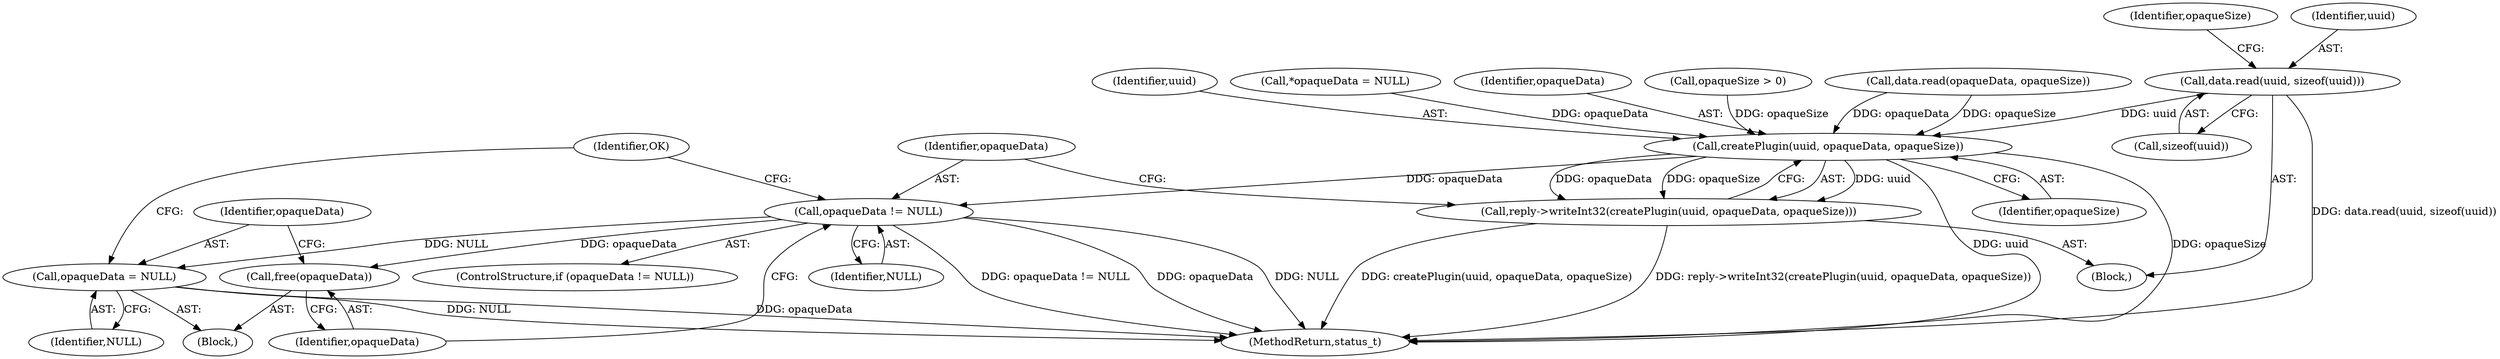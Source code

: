 digraph "0_Android_22f824feac43d5758f9a70b77f2aca840ba62c3b@API" {
"1000142" [label="(Call,data.read(uuid, sizeof(uuid)))"];
"1000167" [label="(Call,createPlugin(uuid, opaqueData, opaqueSize))"];
"1000166" [label="(Call,reply->writeInt32(createPlugin(uuid, opaqueData, opaqueSize)))"];
"1000172" [label="(Call,opaqueData != NULL)"];
"1000176" [label="(Call,free(opaqueData))"];
"1000178" [label="(Call,opaqueData = NULL)"];
"1000177" [label="(Identifier,opaqueData)"];
"1000176" [label="(Call,free(opaqueData))"];
"1000151" [label="(Call,*opaqueData = NULL)"];
"1000148" [label="(Identifier,opaqueSize)"];
"1000163" [label="(Call,data.read(opaqueData, opaqueSize))"];
"1000169" [label="(Identifier,opaqueData)"];
"1000166" [label="(Call,reply->writeInt32(createPlugin(uuid, opaqueData, opaqueSize)))"];
"1000171" [label="(ControlStructure,if (opaqueData != NULL))"];
"1000173" [label="(Identifier,opaqueData)"];
"1000172" [label="(Call,opaqueData != NULL)"];
"1000144" [label="(Call,sizeof(uuid))"];
"1000179" [label="(Identifier,opaqueData)"];
"1000471" [label="(MethodReturn,status_t)"];
"1000182" [label="(Identifier,OK)"];
"1000170" [label="(Identifier,opaqueSize)"];
"1000180" [label="(Identifier,NULL)"];
"1000167" [label="(Call,createPlugin(uuid, opaqueData, opaqueSize))"];
"1000174" [label="(Identifier,NULL)"];
"1000175" [label="(Block,)"];
"1000136" [label="(Block,)"];
"1000178" [label="(Call,opaqueData = NULL)"];
"1000155" [label="(Call,opaqueSize > 0)"];
"1000142" [label="(Call,data.read(uuid, sizeof(uuid)))"];
"1000168" [label="(Identifier,uuid)"];
"1000143" [label="(Identifier,uuid)"];
"1000142" -> "1000136"  [label="AST: "];
"1000142" -> "1000144"  [label="CFG: "];
"1000143" -> "1000142"  [label="AST: "];
"1000144" -> "1000142"  [label="AST: "];
"1000148" -> "1000142"  [label="CFG: "];
"1000142" -> "1000471"  [label="DDG: data.read(uuid, sizeof(uuid))"];
"1000142" -> "1000167"  [label="DDG: uuid"];
"1000167" -> "1000166"  [label="AST: "];
"1000167" -> "1000170"  [label="CFG: "];
"1000168" -> "1000167"  [label="AST: "];
"1000169" -> "1000167"  [label="AST: "];
"1000170" -> "1000167"  [label="AST: "];
"1000166" -> "1000167"  [label="CFG: "];
"1000167" -> "1000471"  [label="DDG: uuid"];
"1000167" -> "1000471"  [label="DDG: opaqueSize"];
"1000167" -> "1000166"  [label="DDG: uuid"];
"1000167" -> "1000166"  [label="DDG: opaqueData"];
"1000167" -> "1000166"  [label="DDG: opaqueSize"];
"1000163" -> "1000167"  [label="DDG: opaqueData"];
"1000163" -> "1000167"  [label="DDG: opaqueSize"];
"1000151" -> "1000167"  [label="DDG: opaqueData"];
"1000155" -> "1000167"  [label="DDG: opaqueSize"];
"1000167" -> "1000172"  [label="DDG: opaqueData"];
"1000166" -> "1000136"  [label="AST: "];
"1000173" -> "1000166"  [label="CFG: "];
"1000166" -> "1000471"  [label="DDG: reply->writeInt32(createPlugin(uuid, opaqueData, opaqueSize))"];
"1000166" -> "1000471"  [label="DDG: createPlugin(uuid, opaqueData, opaqueSize)"];
"1000172" -> "1000171"  [label="AST: "];
"1000172" -> "1000174"  [label="CFG: "];
"1000173" -> "1000172"  [label="AST: "];
"1000174" -> "1000172"  [label="AST: "];
"1000177" -> "1000172"  [label="CFG: "];
"1000182" -> "1000172"  [label="CFG: "];
"1000172" -> "1000471"  [label="DDG: opaqueData != NULL"];
"1000172" -> "1000471"  [label="DDG: opaqueData"];
"1000172" -> "1000471"  [label="DDG: NULL"];
"1000172" -> "1000176"  [label="DDG: opaqueData"];
"1000172" -> "1000178"  [label="DDG: NULL"];
"1000176" -> "1000175"  [label="AST: "];
"1000176" -> "1000177"  [label="CFG: "];
"1000177" -> "1000176"  [label="AST: "];
"1000179" -> "1000176"  [label="CFG: "];
"1000178" -> "1000175"  [label="AST: "];
"1000178" -> "1000180"  [label="CFG: "];
"1000179" -> "1000178"  [label="AST: "];
"1000180" -> "1000178"  [label="AST: "];
"1000182" -> "1000178"  [label="CFG: "];
"1000178" -> "1000471"  [label="DDG: opaqueData"];
"1000178" -> "1000471"  [label="DDG: NULL"];
}
